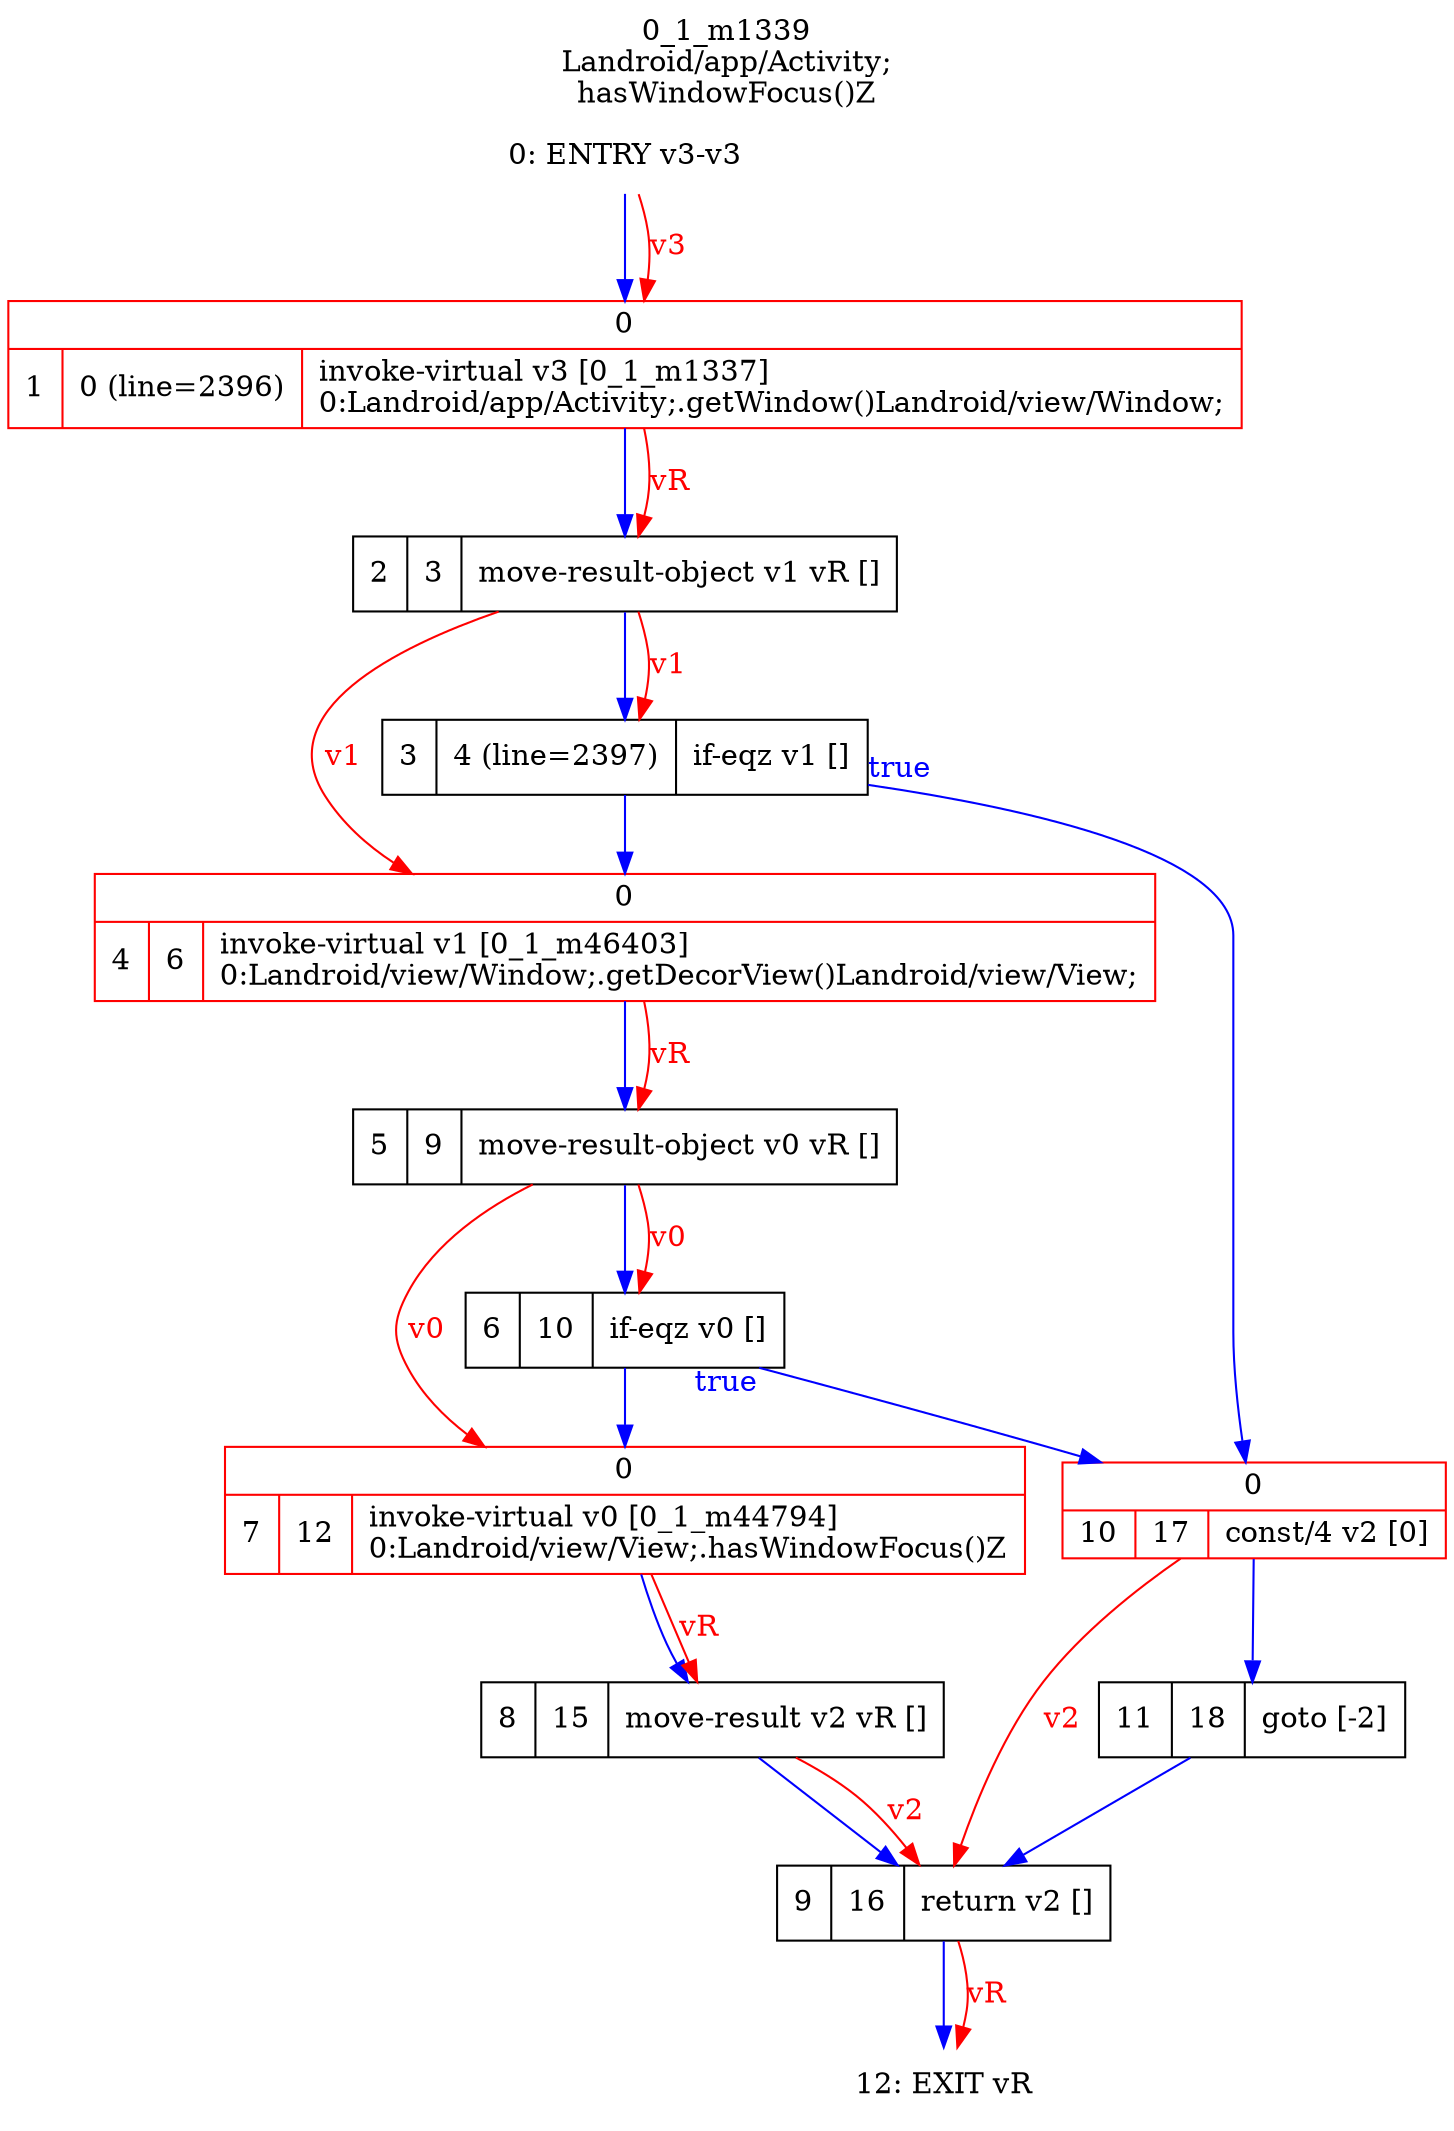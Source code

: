 digraph G {
rankdir=UD;
labelloc=t;
label="0_1_m1339\nLandroid/app/Activity;
hasWindowFocus()Z";
0[label="0: ENTRY v3-v3",shape=plaintext];
1[label="{0|{1|0 (line=2396)|invoke-virtual v3 [0_1_m1337]\l0:Landroid/app/Activity;.getWindow()Landroid/view/Window;\l}}",shape=record,URL="0_1_m1337.dot", color=red];
2[label="2|3|move-result-object v1 vR []\l",shape=record];
3[label="3|4 (line=2397)|if-eqz v1 []\l",shape=record];
4[label="{0|{4|6|invoke-virtual v1 [0_1_m46403]\l0:Landroid/view/Window;.getDecorView()Landroid/view/View;\l}}",shape=record,URL="0_1_m46403.dot", color=red];
5[label="5|9|move-result-object v0 vR []\l",shape=record];
6[label="6|10|if-eqz v0 []\l",shape=record];
7[label="{0|{7|12|invoke-virtual v0 [0_1_m44794]\l0:Landroid/view/View;.hasWindowFocus()Z\l}}",shape=record,URL="0_1_m44794.dot", color=red];
8[label="8|15|move-result v2 vR []\l",shape=record];
9[label="9|16|return v2 []\l",shape=record];
10[label="{0|{10|17|const/4 v2 [0]\l}}",shape=record, color=red];
11[label="11|18|goto [-2]\l",shape=record];
12[label="12: EXIT vR",shape=plaintext];
0->1 [color=blue, fontcolor=blue,weight=100, taillabel=""];
1->2 [color=blue, fontcolor=blue,weight=100, taillabel=""];
2->3 [color=blue, fontcolor=blue,weight=100, taillabel=""];
3->10 [color=blue, fontcolor=blue,weight=10, taillabel="true"];
3->4 [color=blue, fontcolor=blue,weight=100, taillabel=""];
4->5 [color=blue, fontcolor=blue,weight=100, taillabel=""];
5->6 [color=blue, fontcolor=blue,weight=100, taillabel=""];
6->10 [color=blue, fontcolor=blue,weight=10, taillabel="true"];
6->7 [color=blue, fontcolor=blue,weight=100, taillabel=""];
7->8 [color=blue, fontcolor=blue,weight=100, taillabel=""];
8->9 [color=blue, fontcolor=blue,weight=100, taillabel=""];
9->12 [color=blue, fontcolor=blue,weight=100, taillabel=""];
10->11 [color=blue, fontcolor=blue,weight=100, taillabel=""];
11->9 [color=blue, fontcolor=blue,weight=100, taillabel=""];
0->1 [color=red, fontcolor=red, label="v3"];
1->2 [color=red, fontcolor=red, label="vR"];
2->3 [color=red, fontcolor=red, label="v1"];
2->4 [color=red, fontcolor=red, label="v1"];
4->5 [color=red, fontcolor=red, label="vR"];
5->6 [color=red, fontcolor=red, label="v0"];
5->7 [color=red, fontcolor=red, label="v0"];
7->8 [color=red, fontcolor=red, label="vR"];
8->9 [color=red, fontcolor=red, label="v2"];
10->9 [color=red, fontcolor=red, label="v2"];
9->12 [color=red, fontcolor=red, label="vR"];
}
